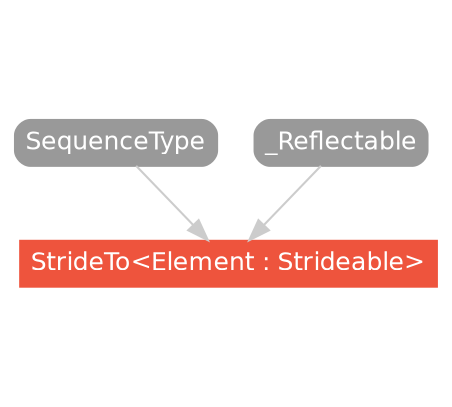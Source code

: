 strict digraph "StrideTo<Element : Strideable> - Type Hierarchy - SwiftDoc.org" {
    pad="0.1,0.8"
    node [shape=box, style="filled,rounded", color="#999999", fillcolor="#999999", fontcolor=white, fontname=Helvetica, fontnames="Helvetica,sansserif", fontsize=12, margin="0.07,0.05", height="0.3"]
    edge [color="#cccccc"]
    "SequenceType" [URL="/protocol/SequenceType/"]
    "StrideTo<Element : Strideable>" [URL="/type/StrideTo/", style="filled", fillcolor="#ee543d", color="#ee543d"]
    "_Reflectable" [URL="/protocol/_Reflectable/"]    "SequenceType" -> "StrideTo<Element : Strideable>"
    "_Reflectable" -> "StrideTo<Element : Strideable>"
    subgraph Types {
        rank = max; "StrideTo<Element : Strideable>";
    }
}